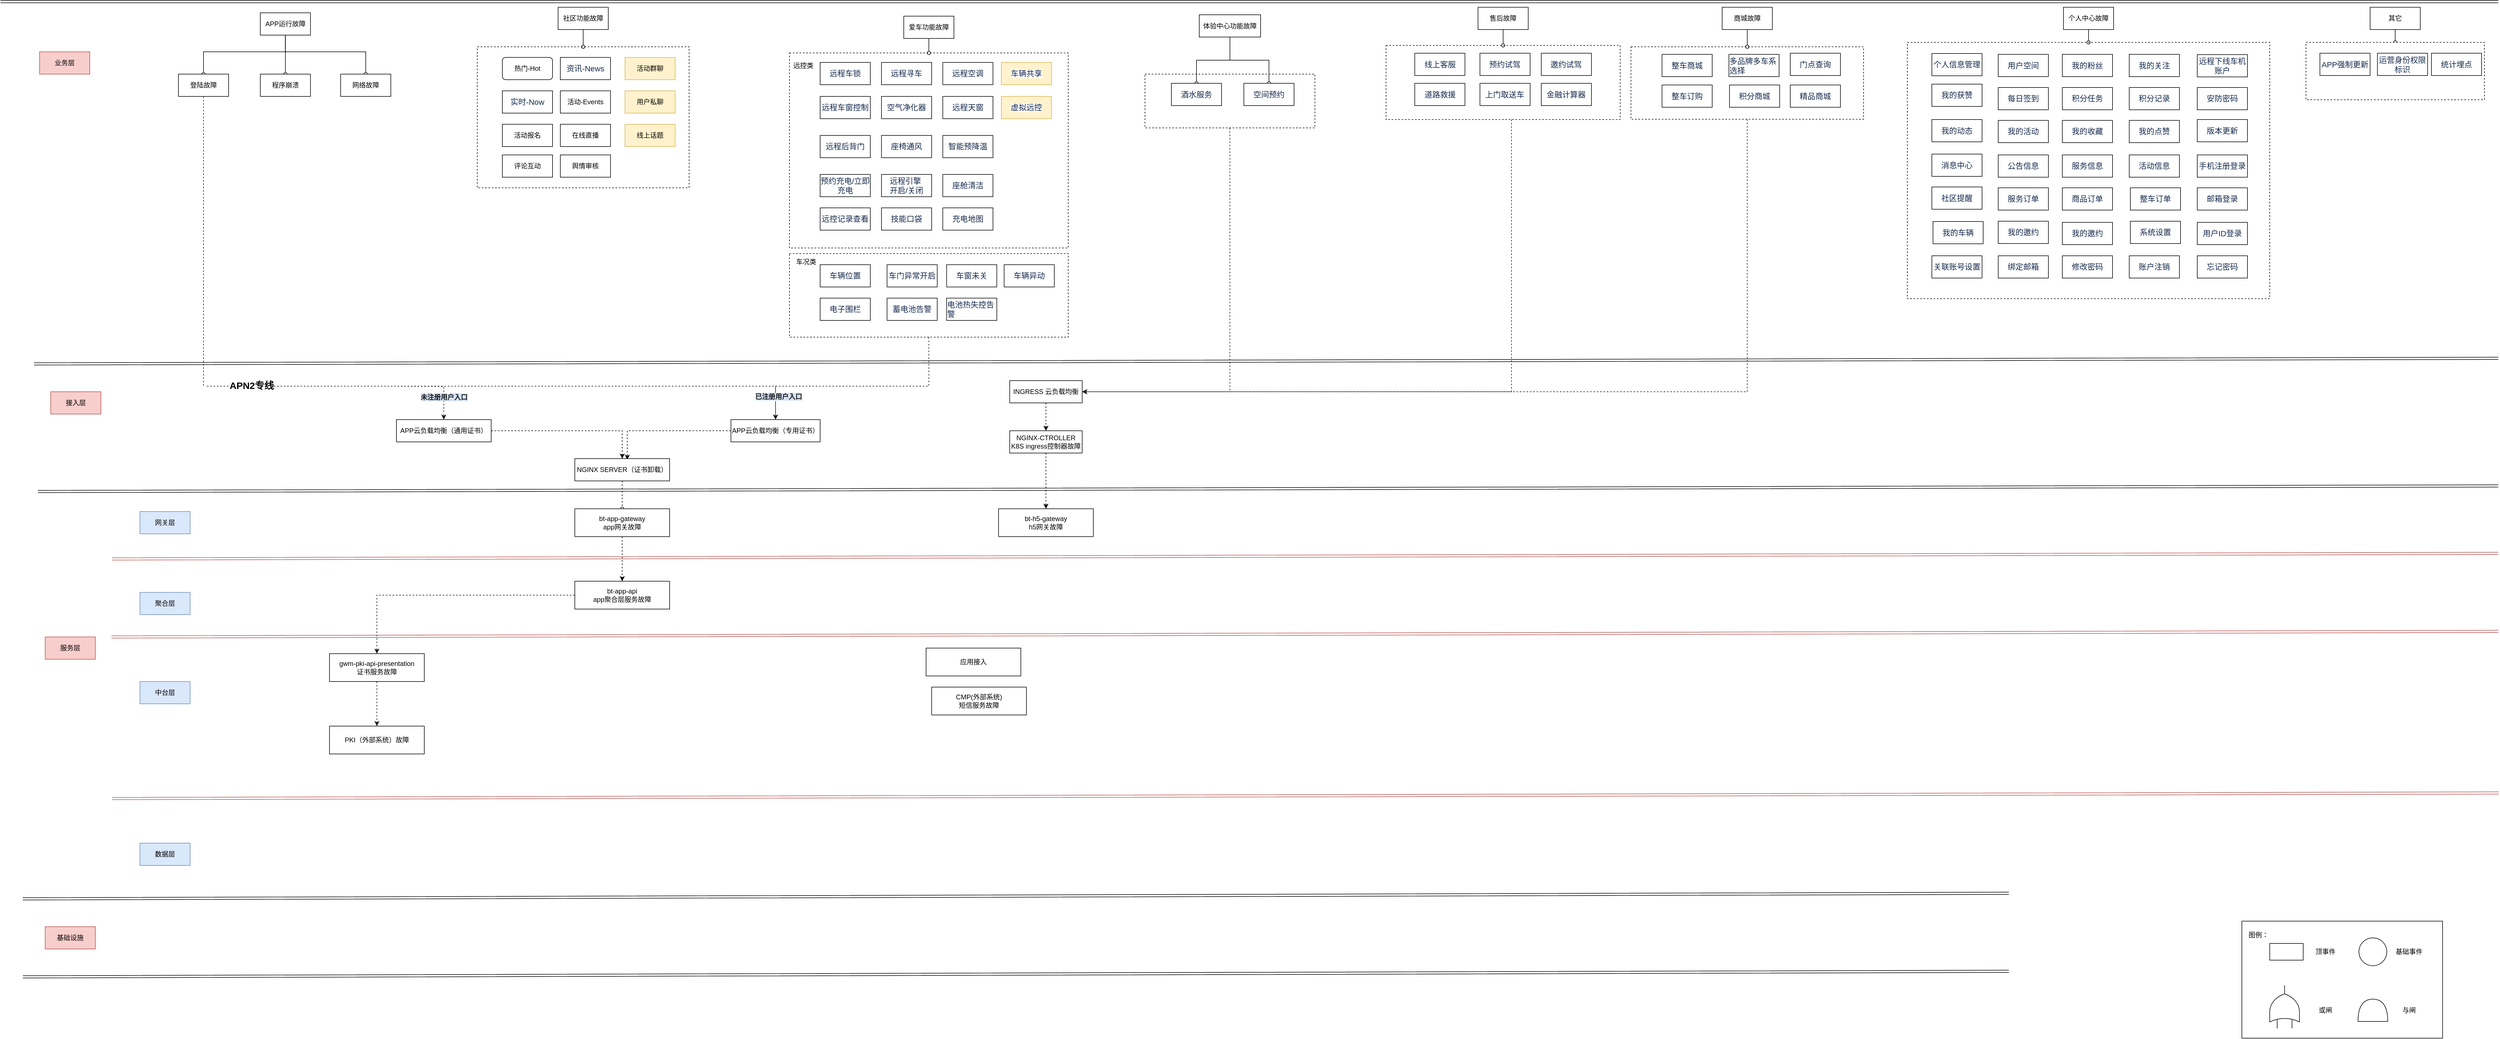 <mxfile version="15.5.9" type="github">
  <diagram name="Page-1" id="b5b7bab2-c9e2-2cf4-8b2a-24fd1a2a6d21">
    <mxGraphModel dx="2389" dy="762" grid="1" gridSize="10" guides="1" tooltips="1" connect="1" arrows="1" fold="1" page="1" pageScale="1" pageWidth="827" pageHeight="1169" background="none" math="0" shadow="0">
      <root>
        <mxCell id="0" />
        <mxCell id="1" parent="0" />
        <mxCell id="6elNYPJr9ZTZkZdLtBfF-255" style="edgeStyle=orthogonalEdgeStyle;rounded=0;orthogonalLoop=1;jettySize=auto;html=1;dashed=1;fontColor=#1A1A1A;endArrow=classic;endFill=1;strokeColor=#1A1A1A;fillColor=#D4E1F5;" parent="1" source="6elNYPJr9ZTZkZdLtBfF-254" target="6elNYPJr9ZTZkZdLtBfF-184" edge="1">
          <mxGeometry relative="1" as="geometry">
            <Array as="points">
              <mxPoint x="1605" y="990" />
            </Array>
          </mxGeometry>
        </mxCell>
        <mxCell id="6elNYPJr9ZTZkZdLtBfF-254" value="" style="rounded=0;whiteSpace=wrap;html=1;dashed=1;align=left;" parent="1" vertex="1">
          <mxGeometry x="1452.63" y="420" width="304.74" height="96.5" as="geometry" />
        </mxCell>
        <mxCell id="6elNYPJr9ZTZkZdLtBfF-129" value="" style="rounded=0;whiteSpace=wrap;html=1;dashed=1;align=left;" parent="1" vertex="1">
          <mxGeometry x="2820" y="363" width="650" height="460" as="geometry" />
        </mxCell>
        <mxCell id="6elNYPJr9ZTZkZdLtBfF-257" style="edgeStyle=orthogonalEdgeStyle;rounded=0;orthogonalLoop=1;jettySize=auto;html=1;dashed=1;fontColor=#1A1A1A;endArrow=classic;endFill=1;strokeColor=#1A1A1A;fillColor=#D4E1F5;" parent="1" source="6elNYPJr9ZTZkZdLtBfF-127" target="6elNYPJr9ZTZkZdLtBfF-184" edge="1">
          <mxGeometry relative="1" as="geometry">
            <Array as="points">
              <mxPoint x="2533" y="990" />
            </Array>
          </mxGeometry>
        </mxCell>
        <mxCell id="6elNYPJr9ZTZkZdLtBfF-127" value="" style="rounded=0;whiteSpace=wrap;html=1;dashed=1;align=left;" parent="1" vertex="1">
          <mxGeometry x="2324.32" y="371" width="417.12" height="130" as="geometry" />
        </mxCell>
        <mxCell id="6elNYPJr9ZTZkZdLtBfF-256" style="edgeStyle=orthogonalEdgeStyle;rounded=0;orthogonalLoop=1;jettySize=auto;html=1;dashed=1;fontColor=#1A1A1A;endArrow=classic;endFill=1;strokeColor=#1A1A1A;fillColor=#D4E1F5;" parent="1" source="6elNYPJr9ZTZkZdLtBfF-116" target="6elNYPJr9ZTZkZdLtBfF-184" edge="1">
          <mxGeometry relative="1" as="geometry">
            <Array as="points">
              <mxPoint x="2110" y="990" />
            </Array>
          </mxGeometry>
        </mxCell>
        <mxCell id="6elNYPJr9ZTZkZdLtBfF-116" value="" style="rounded=0;whiteSpace=wrap;html=1;dashed=1;align=left;" parent="1" vertex="1">
          <mxGeometry x="1885" y="368.5" width="420" height="133" as="geometry" />
        </mxCell>
        <mxCell id="6elNYPJr9ZTZkZdLtBfF-263" style="edgeStyle=orthogonalEdgeStyle;rounded=0;orthogonalLoop=1;jettySize=auto;html=1;dashed=1;fontColor=#1A1A1A;endArrow=classic;endFill=1;strokeColor=#1A1A1A;strokeWidth=1;fillColor=#D4E1F5;" parent="1" source="6elNYPJr9ZTZkZdLtBfF-94" target="6elNYPJr9ZTZkZdLtBfF-181" edge="1">
          <mxGeometry relative="1" as="geometry">
            <Array as="points">
              <mxPoint x="1065" y="980" />
              <mxPoint x="790" y="980" />
            </Array>
          </mxGeometry>
        </mxCell>
        <mxCell id="6elNYPJr9ZTZkZdLtBfF-94" value="" style="rounded=0;whiteSpace=wrap;html=1;dashed=1;align=left;" parent="1" vertex="1">
          <mxGeometry x="815" y="742" width="500" height="150" as="geometry" />
        </mxCell>
        <mxCell id="6elNYPJr9ZTZkZdLtBfF-83" value="" style="rounded=0;whiteSpace=wrap;html=1;dashed=1;align=left;" parent="1" vertex="1">
          <mxGeometry x="815" y="382" width="500" height="350" as="geometry" />
        </mxCell>
        <mxCell id="6elNYPJr9ZTZkZdLtBfF-50" value="" style="rounded=0;whiteSpace=wrap;html=1;align=left;dashed=1;" parent="1" vertex="1">
          <mxGeometry x="255.01" y="371" width="380" height="253" as="geometry" />
        </mxCell>
        <mxCell id="6elNYPJr9ZTZkZdLtBfF-191" style="edgeStyle=orthogonalEdgeStyle;rounded=0;orthogonalLoop=1;jettySize=auto;html=1;endArrow=oval;endFill=0;" parent="1" source="6elNYPJr9ZTZkZdLtBfF-4" target="6elNYPJr9ZTZkZdLtBfF-35" edge="1">
          <mxGeometry relative="1" as="geometry" />
        </mxCell>
        <mxCell id="6elNYPJr9ZTZkZdLtBfF-192" style="edgeStyle=orthogonalEdgeStyle;rounded=0;orthogonalLoop=1;jettySize=auto;html=1;endArrow=oval;endFill=0;" parent="1" source="6elNYPJr9ZTZkZdLtBfF-4" target="6elNYPJr9ZTZkZdLtBfF-29" edge="1">
          <mxGeometry relative="1" as="geometry">
            <Array as="points">
              <mxPoint x="-89" y="380" />
              <mxPoint x="-236" y="380" />
            </Array>
          </mxGeometry>
        </mxCell>
        <mxCell id="6elNYPJr9ZTZkZdLtBfF-193" style="edgeStyle=orthogonalEdgeStyle;rounded=0;orthogonalLoop=1;jettySize=auto;html=1;endArrow=oval;endFill=0;" parent="1" source="6elNYPJr9ZTZkZdLtBfF-4" target="6elNYPJr9ZTZkZdLtBfF-134" edge="1">
          <mxGeometry relative="1" as="geometry">
            <Array as="points">
              <mxPoint x="-89" y="380" />
              <mxPoint x="55" y="380" />
            </Array>
          </mxGeometry>
        </mxCell>
        <mxCell id="6elNYPJr9ZTZkZdLtBfF-4" value="APP运行故障" style="rounded=0;whiteSpace=wrap;html=1;" parent="1" vertex="1">
          <mxGeometry x="-134.12" y="310" width="90" height="40" as="geometry" />
        </mxCell>
        <mxCell id="6elNYPJr9ZTZkZdLtBfF-29" value="登陆故障" style="rounded=0;whiteSpace=wrap;html=1;" parent="1" vertex="1">
          <mxGeometry x="-281" y="420" width="90" height="40" as="geometry" />
        </mxCell>
        <mxCell id="6elNYPJr9ZTZkZdLtBfF-188" style="edgeStyle=orthogonalEdgeStyle;rounded=0;orthogonalLoop=1;jettySize=auto;html=1;entryX=0.5;entryY=0;entryDx=0;entryDy=0;endArrow=oval;endFill=0;" parent="1" source="6elNYPJr9ZTZkZdLtBfF-30" target="6elNYPJr9ZTZkZdLtBfF-50" edge="1">
          <mxGeometry relative="1" as="geometry" />
        </mxCell>
        <mxCell id="6elNYPJr9ZTZkZdLtBfF-30" value="社区功能故障" style="rounded=0;whiteSpace=wrap;html=1;" parent="1" vertex="1">
          <mxGeometry x="400" y="300" width="90" height="40" as="geometry" />
        </mxCell>
        <mxCell id="6elNYPJr9ZTZkZdLtBfF-185" style="edgeStyle=orthogonalEdgeStyle;rounded=0;orthogonalLoop=1;jettySize=auto;html=1;endArrow=oval;endFill=0;" parent="1" source="6elNYPJr9ZTZkZdLtBfF-33" target="6elNYPJr9ZTZkZdLtBfF-58" edge="1">
          <mxGeometry relative="1" as="geometry" />
        </mxCell>
        <mxCell id="6elNYPJr9ZTZkZdLtBfF-186" style="edgeStyle=orthogonalEdgeStyle;rounded=0;orthogonalLoop=1;jettySize=auto;html=1;endArrow=oval;endFill=0;" parent="1" source="6elNYPJr9ZTZkZdLtBfF-33" target="6elNYPJr9ZTZkZdLtBfF-59" edge="1">
          <mxGeometry relative="1" as="geometry" />
        </mxCell>
        <mxCell id="6elNYPJr9ZTZkZdLtBfF-33" value="体验中心功能故障" style="rounded=0;whiteSpace=wrap;html=1;" parent="1" vertex="1">
          <mxGeometry x="1550" y="313.5" width="110" height="40" as="geometry" />
        </mxCell>
        <mxCell id="6elNYPJr9ZTZkZdLtBfF-35" value="程序崩溃" style="rounded=0;whiteSpace=wrap;html=1;" parent="1" vertex="1">
          <mxGeometry x="-134.12" y="420" width="90" height="40" as="geometry" />
        </mxCell>
        <mxCell id="6elNYPJr9ZTZkZdLtBfF-194" style="edgeStyle=orthogonalEdgeStyle;rounded=0;orthogonalLoop=1;jettySize=auto;html=1;endArrow=oval;endFill=0;" parent="1" source="6elNYPJr9ZTZkZdLtBfF-37" target="6elNYPJr9ZTZkZdLtBfF-83" edge="1">
          <mxGeometry relative="1" as="geometry" />
        </mxCell>
        <mxCell id="6elNYPJr9ZTZkZdLtBfF-37" value="爱车功能故障" style="rounded=0;whiteSpace=wrap;html=1;" parent="1" vertex="1">
          <mxGeometry x="1020" y="316" width="90" height="40" as="geometry" />
        </mxCell>
        <mxCell id="6elNYPJr9ZTZkZdLtBfF-38" value="&lt;div&gt;热门-Hot&lt;/div&gt;" style="rounded=1;whiteSpace=wrap;html=1;glass=0;" parent="1" vertex="1">
          <mxGeometry x="300.01" y="390" width="90" height="40" as="geometry" />
        </mxCell>
        <mxCell id="6elNYPJr9ZTZkZdLtBfF-39" value="&lt;span style=&quot;color: rgb(23 , 43 , 77) ; font-family: , &amp;#34;blinkmacsystemfont&amp;#34; , &amp;#34;segoe ui&amp;#34; , &amp;#34;roboto&amp;#34; , &amp;#34;oxygen&amp;#34; , &amp;#34;ubuntu&amp;#34; , &amp;#34;fira sans&amp;#34; , &amp;#34;droid sans&amp;#34; , &amp;#34;helvetica neue&amp;#34; , sans-serif ; font-size: 14px ; text-align: left ; background-color: rgb(255 , 255 , 255)&quot;&gt;资讯-News&lt;/span&gt;" style="rounded=0;whiteSpace=wrap;html=1;" parent="1" vertex="1">
          <mxGeometry x="404.01" y="390" width="90" height="40" as="geometry" />
        </mxCell>
        <mxCell id="6elNYPJr9ZTZkZdLtBfF-40" value="&lt;span style=&quot;color: rgb(23 , 43 , 77) ; font-family: , &amp;#34;blinkmacsystemfont&amp;#34; , &amp;#34;segoe ui&amp;#34; , &amp;#34;roboto&amp;#34; , &amp;#34;oxygen&amp;#34; , &amp;#34;ubuntu&amp;#34; , &amp;#34;fira sans&amp;#34; , &amp;#34;droid sans&amp;#34; , &amp;#34;helvetica neue&amp;#34; , sans-serif ; font-size: 14px ; text-align: left ; background-color: rgb(255 , 255 , 255)&quot;&gt;实时-Now&lt;/span&gt;" style="rounded=0;whiteSpace=wrap;html=1;" parent="1" vertex="1">
          <mxGeometry x="300.01" y="450" width="90" height="40" as="geometry" />
        </mxCell>
        <mxCell id="6elNYPJr9ZTZkZdLtBfF-41" value="&lt;div&gt;活动-Events&lt;/div&gt;" style="rounded=0;whiteSpace=wrap;html=1;" parent="1" vertex="1">
          <mxGeometry x="404.01" y="450" width="90" height="40" as="geometry" />
        </mxCell>
        <mxCell id="6elNYPJr9ZTZkZdLtBfF-42" value="活动报名&lt;span&gt; &lt;/span&gt;" style="rounded=0;whiteSpace=wrap;html=1;" parent="1" vertex="1">
          <mxGeometry x="300.01" y="510" width="90" height="40" as="geometry" />
        </mxCell>
        <mxCell id="6elNYPJr9ZTZkZdLtBfF-43" value="在线直播&lt;span&gt; &lt;/span&gt;" style="rounded=0;whiteSpace=wrap;html=1;" parent="1" vertex="1">
          <mxGeometry x="404.01" y="510" width="90" height="40" as="geometry" />
        </mxCell>
        <mxCell id="6elNYPJr9ZTZkZdLtBfF-44" value="活动群聊&lt;span&gt; &lt;/span&gt;" style="rounded=0;whiteSpace=wrap;html=1;fillColor=#fff2cc;strokeColor=#d6b656;" parent="1" vertex="1">
          <mxGeometry x="520.01" y="390" width="90" height="40" as="geometry" />
        </mxCell>
        <mxCell id="6elNYPJr9ZTZkZdLtBfF-45" value="&lt;div&gt;用户私聊&lt;/div&gt;" style="rounded=0;whiteSpace=wrap;html=1;fillColor=#fff2cc;strokeColor=#d6b656;" parent="1" vertex="1">
          <mxGeometry x="520.01" y="450" width="90" height="40" as="geometry" />
        </mxCell>
        <mxCell id="6elNYPJr9ZTZkZdLtBfF-46" value="线上话题" style="rounded=0;whiteSpace=wrap;html=1;fillColor=#fff2cc;strokeColor=#d6b656;" parent="1" vertex="1">
          <mxGeometry x="520.01" y="510" width="90" height="40" as="geometry" />
        </mxCell>
        <mxCell id="6elNYPJr9ZTZkZdLtBfF-47" value="评论互动" style="rounded=0;whiteSpace=wrap;html=1;" parent="1" vertex="1">
          <mxGeometry x="300.01" y="565" width="90" height="40" as="geometry" />
        </mxCell>
        <mxCell id="6elNYPJr9ZTZkZdLtBfF-48" value="舆情审核" style="rounded=0;whiteSpace=wrap;html=1;" parent="1" vertex="1">
          <mxGeometry x="404.01" y="565" width="90" height="40" as="geometry" />
        </mxCell>
        <mxCell id="6elNYPJr9ZTZkZdLtBfF-195" style="edgeStyle=orthogonalEdgeStyle;rounded=0;orthogonalLoop=1;jettySize=auto;html=1;entryX=0.5;entryY=0;entryDx=0;entryDy=0;endArrow=oval;endFill=0;" parent="1" source="6elNYPJr9ZTZkZdLtBfF-55" target="6elNYPJr9ZTZkZdLtBfF-116" edge="1">
          <mxGeometry relative="1" as="geometry" />
        </mxCell>
        <mxCell id="6elNYPJr9ZTZkZdLtBfF-55" value="售后故障" style="rounded=0;whiteSpace=wrap;html=1;" parent="1" vertex="1">
          <mxGeometry x="2050" y="300" width="90" height="40" as="geometry" />
        </mxCell>
        <mxCell id="6elNYPJr9ZTZkZdLtBfF-196" style="edgeStyle=orthogonalEdgeStyle;rounded=0;orthogonalLoop=1;jettySize=auto;html=1;entryX=0.5;entryY=0;entryDx=0;entryDy=0;endArrow=oval;endFill=0;" parent="1" source="6elNYPJr9ZTZkZdLtBfF-56" target="6elNYPJr9ZTZkZdLtBfF-127" edge="1">
          <mxGeometry relative="1" as="geometry" />
        </mxCell>
        <mxCell id="6elNYPJr9ZTZkZdLtBfF-56" value="商城故障" style="rounded=0;whiteSpace=wrap;html=1;" parent="1" vertex="1">
          <mxGeometry x="2487.88" y="300" width="90" height="40" as="geometry" />
        </mxCell>
        <mxCell id="6elNYPJr9ZTZkZdLtBfF-197" style="edgeStyle=orthogonalEdgeStyle;rounded=0;orthogonalLoop=1;jettySize=auto;html=1;endArrow=oval;endFill=0;" parent="1" source="6elNYPJr9ZTZkZdLtBfF-57" target="6elNYPJr9ZTZkZdLtBfF-129" edge="1">
          <mxGeometry relative="1" as="geometry" />
        </mxCell>
        <mxCell id="6elNYPJr9ZTZkZdLtBfF-57" value="个人中心故障" style="rounded=0;whiteSpace=wrap;html=1;" parent="1" vertex="1">
          <mxGeometry x="3100" y="300" width="90" height="40" as="geometry" />
        </mxCell>
        <mxCell id="6elNYPJr9ZTZkZdLtBfF-58" value="&lt;span style=&quot;color: rgb(23 , 43 , 77) ; font-family: , &amp;#34;blinkmacsystemfont&amp;#34; , &amp;#34;segoe ui&amp;#34; , &amp;#34;roboto&amp;#34; , &amp;#34;oxygen&amp;#34; , &amp;#34;ubuntu&amp;#34; , &amp;#34;fira sans&amp;#34; , &amp;#34;droid sans&amp;#34; , &amp;#34;helvetica neue&amp;#34; , sans-serif ; font-size: 14px ; text-align: left ; background-color: rgb(255 , 255 , 255)&quot;&gt;酒水服务&lt;/span&gt;" style="rounded=0;whiteSpace=wrap;html=1;" parent="1" vertex="1">
          <mxGeometry x="1500" y="436.5" width="90" height="40" as="geometry" />
        </mxCell>
        <mxCell id="6elNYPJr9ZTZkZdLtBfF-59" value="&lt;div style=&quot;text-align: left&quot;&gt;&lt;font color=&quot;#172b4d&quot;&gt;&lt;span style=&quot;font-size: 14px ; background-color: rgb(255 , 255 , 255)&quot;&gt;空间预约&lt;/span&gt;&lt;/font&gt;&lt;/div&gt;" style="rounded=0;whiteSpace=wrap;html=1;" parent="1" vertex="1">
          <mxGeometry x="1630" y="436.5" width="90" height="40" as="geometry" />
        </mxCell>
        <mxCell id="6elNYPJr9ZTZkZdLtBfF-63" value="&lt;span style=&quot;color: rgb(23 , 43 , 77) ; font-family: , &amp;#34;blinkmacsystemfont&amp;#34; , &amp;#34;segoe ui&amp;#34; , &amp;#34;roboto&amp;#34; , &amp;#34;oxygen&amp;#34; , &amp;#34;ubuntu&amp;#34; , &amp;#34;fira sans&amp;#34; , &amp;#34;droid sans&amp;#34; , &amp;#34;helvetica neue&amp;#34; , sans-serif ; font-size: 14px ; text-align: left ; background-color: rgb(255 , 255 , 255)&quot;&gt;远程车锁&lt;/span&gt;" style="rounded=0;whiteSpace=wrap;html=1;" parent="1" vertex="1">
          <mxGeometry x="870" y="399" width="90" height="40" as="geometry" />
        </mxCell>
        <mxCell id="6elNYPJr9ZTZkZdLtBfF-64" value="&lt;span style=&quot;color: rgb(23 , 43 , 77) ; font-family: , &amp;#34;blinkmacsystemfont&amp;#34; , &amp;#34;segoe ui&amp;#34; , &amp;#34;roboto&amp;#34; , &amp;#34;oxygen&amp;#34; , &amp;#34;ubuntu&amp;#34; , &amp;#34;fira sans&amp;#34; , &amp;#34;droid sans&amp;#34; , &amp;#34;helvetica neue&amp;#34; , sans-serif ; font-size: 14px ; text-align: left ; background-color: rgb(255 , 255 , 255)&quot;&gt;远程寻车&lt;/span&gt;" style="rounded=0;whiteSpace=wrap;html=1;" parent="1" vertex="1">
          <mxGeometry x="980" y="399" width="90" height="40" as="geometry" />
        </mxCell>
        <mxCell id="6elNYPJr9ZTZkZdLtBfF-65" value="&lt;span style=&quot;color: rgb(23 , 43 , 77) ; font-family: , &amp;#34;blinkmacsystemfont&amp;#34; , &amp;#34;segoe ui&amp;#34; , &amp;#34;roboto&amp;#34; , &amp;#34;oxygen&amp;#34; , &amp;#34;ubuntu&amp;#34; , &amp;#34;fira sans&amp;#34; , &amp;#34;droid sans&amp;#34; , &amp;#34;helvetica neue&amp;#34; , sans-serif ; font-size: 14px ; text-align: left ; background-color: rgb(255 , 255 , 255)&quot;&gt;远程空调&lt;/span&gt;" style="rounded=0;whiteSpace=wrap;html=1;" parent="1" vertex="1">
          <mxGeometry x="1090" y="399" width="90" height="40" as="geometry" />
        </mxCell>
        <mxCell id="6elNYPJr9ZTZkZdLtBfF-66" value="&lt;span style=&quot;color: rgb(23 , 43 , 77) ; font-family: , &amp;#34;blinkmacsystemfont&amp;#34; , &amp;#34;segoe ui&amp;#34; , &amp;#34;roboto&amp;#34; , &amp;#34;oxygen&amp;#34; , &amp;#34;ubuntu&amp;#34; , &amp;#34;fira sans&amp;#34; , &amp;#34;droid sans&amp;#34; , &amp;#34;helvetica neue&amp;#34; , sans-serif ; font-size: 14px ; text-align: left ; background-color: rgb(255 , 255 , 255)&quot;&gt;远程车窗控制&lt;/span&gt;" style="rounded=0;whiteSpace=wrap;html=1;" parent="1" vertex="1">
          <mxGeometry x="870" y="460" width="90" height="40" as="geometry" />
        </mxCell>
        <mxCell id="6elNYPJr9ZTZkZdLtBfF-67" value="&lt;div style=&quot;text-align: left&quot;&gt;&lt;font color=&quot;#172b4d&quot;&gt;&lt;span style=&quot;font-size: 14px ; background-color: rgb(255 , 255 , 255)&quot;&gt;空气净化器&lt;/span&gt;&lt;/font&gt;&lt;/div&gt;" style="rounded=0;whiteSpace=wrap;html=1;" parent="1" vertex="1">
          <mxGeometry x="980" y="460" width="90" height="40" as="geometry" />
        </mxCell>
        <mxCell id="6elNYPJr9ZTZkZdLtBfF-68" value="&lt;div style=&quot;text-align: left&quot;&gt;&lt;font color=&quot;#172b4d&quot;&gt;&lt;span style=&quot;font-size: 14px ; background-color: rgb(255 , 255 , 255)&quot;&gt;远程天窗&lt;/span&gt;&lt;/font&gt;&lt;/div&gt;" style="rounded=0;whiteSpace=wrap;html=1;" parent="1" vertex="1">
          <mxGeometry x="1090" y="460" width="90" height="40" as="geometry" />
        </mxCell>
        <mxCell id="6elNYPJr9ZTZkZdLtBfF-69" value="&lt;span style=&quot;color: rgb(23 , 43 , 77) ; font-family: , &amp;#34;blinkmacsystemfont&amp;#34; , &amp;#34;segoe ui&amp;#34; , &amp;#34;roboto&amp;#34; , &amp;#34;oxygen&amp;#34; , &amp;#34;ubuntu&amp;#34; , &amp;#34;fira sans&amp;#34; , &amp;#34;droid sans&amp;#34; , &amp;#34;helvetica neue&amp;#34; , sans-serif ; font-size: 14px ; text-align: left ; background-color: rgb(255 , 255 , 255)&quot;&gt;远程后背门&lt;/span&gt;" style="rounded=0;whiteSpace=wrap;html=1;" parent="1" vertex="1">
          <mxGeometry x="870" y="530" width="90" height="40" as="geometry" />
        </mxCell>
        <mxCell id="6elNYPJr9ZTZkZdLtBfF-70" value="&lt;span style=&quot;color: rgb(23 , 43 , 77) ; font-family: , &amp;#34;blinkmacsystemfont&amp;#34; , &amp;#34;segoe ui&amp;#34; , &amp;#34;roboto&amp;#34; , &amp;#34;oxygen&amp;#34; , &amp;#34;ubuntu&amp;#34; , &amp;#34;fira sans&amp;#34; , &amp;#34;droid sans&amp;#34; , &amp;#34;helvetica neue&amp;#34; , sans-serif ; font-size: 14px ; text-align: left ; background-color: rgb(255 , 255 , 255)&quot;&gt;座椅通风&lt;/span&gt;" style="rounded=0;whiteSpace=wrap;html=1;" parent="1" vertex="1">
          <mxGeometry x="980" y="530" width="90" height="40" as="geometry" />
        </mxCell>
        <mxCell id="6elNYPJr9ZTZkZdLtBfF-71" value="&lt;div style=&quot;text-align: left&quot;&gt;&lt;font color=&quot;#172b4d&quot;&gt;&lt;span style=&quot;font-size: 14px ; background-color: rgb(255 , 255 , 255)&quot;&gt;智能预降温&lt;/span&gt;&lt;/font&gt;&lt;/div&gt;" style="rounded=0;whiteSpace=wrap;html=1;" parent="1" vertex="1">
          <mxGeometry x="1090" y="530" width="90" height="40" as="geometry" />
        </mxCell>
        <mxCell id="6elNYPJr9ZTZkZdLtBfF-72" value="&lt;span style=&quot;color: rgb(23 , 43 , 77) ; font-family: , &amp;#34;blinkmacsystemfont&amp;#34; , &amp;#34;segoe ui&amp;#34; , &amp;#34;roboto&amp;#34; , &amp;#34;oxygen&amp;#34; , &amp;#34;ubuntu&amp;#34; , &amp;#34;fira sans&amp;#34; , &amp;#34;droid sans&amp;#34; , &amp;#34;helvetica neue&amp;#34; , sans-serif ; font-size: 14px ; text-align: left ; background-color: rgb(255 , 255 , 255)&quot;&gt;预约充电/立即充电&lt;/span&gt;" style="rounded=0;whiteSpace=wrap;html=1;" parent="1" vertex="1">
          <mxGeometry x="870" y="600" width="90" height="40" as="geometry" />
        </mxCell>
        <mxCell id="6elNYPJr9ZTZkZdLtBfF-73" value="&lt;div style=&quot;text-align: left&quot;&gt;&lt;font color=&quot;#172b4d&quot;&gt;&lt;span style=&quot;font-size: 14px ; background-color: rgb(255 , 255 , 255)&quot;&gt;远程引擎&lt;/span&gt;&lt;/font&gt;&lt;/div&gt;&lt;div style=&quot;text-align: left&quot;&gt;&lt;font color=&quot;#172b4d&quot;&gt;&lt;span style=&quot;font-size: 14px ; background-color: rgb(255 , 255 , 255)&quot;&gt;开启/关闭&lt;/span&gt;&lt;/font&gt;&lt;/div&gt;" style="rounded=0;whiteSpace=wrap;html=1;" parent="1" vertex="1">
          <mxGeometry x="980" y="600" width="90" height="40" as="geometry" />
        </mxCell>
        <mxCell id="6elNYPJr9ZTZkZdLtBfF-74" value="&lt;div style=&quot;text-align: left&quot;&gt;&lt;font color=&quot;#172b4d&quot;&gt;&lt;span style=&quot;font-size: 14px ; background-color: rgb(255 , 255 , 255)&quot;&gt;座舱清洁&lt;/span&gt;&lt;/font&gt;&lt;/div&gt;" style="rounded=0;whiteSpace=wrap;html=1;" parent="1" vertex="1">
          <mxGeometry x="1090" y="600" width="90" height="40" as="geometry" />
        </mxCell>
        <mxCell id="6elNYPJr9ZTZkZdLtBfF-75" value="&lt;div style=&quot;text-align: left&quot;&gt;&lt;font color=&quot;#172b4d&quot;&gt;&lt;span style=&quot;font-size: 14px ; background-color: rgb(255 , 255 , 255)&quot;&gt;远控记录查看&lt;/span&gt;&lt;/font&gt;&lt;/div&gt;" style="rounded=0;whiteSpace=wrap;html=1;" parent="1" vertex="1">
          <mxGeometry x="870" y="660" width="90" height="40" as="geometry" />
        </mxCell>
        <mxCell id="6elNYPJr9ZTZkZdLtBfF-76" value="&lt;div style=&quot;text-align: left&quot;&gt;&lt;font color=&quot;#172b4d&quot;&gt;&lt;span style=&quot;font-size: 14px ; background-color: rgb(255 , 255 , 255)&quot;&gt;技能口袋&lt;/span&gt;&lt;/font&gt;&lt;/div&gt;" style="rounded=0;whiteSpace=wrap;html=1;" parent="1" vertex="1">
          <mxGeometry x="980" y="660" width="90" height="40" as="geometry" />
        </mxCell>
        <mxCell id="6elNYPJr9ZTZkZdLtBfF-77" value="&lt;div style=&quot;text-align: left&quot;&gt;&lt;font color=&quot;#172b4d&quot;&gt;&lt;span style=&quot;font-size: 14px ; background-color: rgb(255 , 255 , 255)&quot;&gt;充电地图&lt;/span&gt;&lt;/font&gt;&lt;/div&gt;" style="rounded=0;whiteSpace=wrap;html=1;" parent="1" vertex="1">
          <mxGeometry x="1090" y="660" width="90" height="40" as="geometry" />
        </mxCell>
        <mxCell id="6elNYPJr9ZTZkZdLtBfF-78" value="&lt;div style=&quot;text-align: left&quot;&gt;&lt;font color=&quot;#172b4d&quot;&gt;&lt;span style=&quot;font-size: 14px ; background-color: rgb(255 , 255 , 255)&quot;&gt;车辆共享&lt;/span&gt;&lt;/font&gt;&lt;/div&gt;" style="rounded=0;whiteSpace=wrap;html=1;fillColor=#fff2cc;strokeColor=#d6b656;" parent="1" vertex="1">
          <mxGeometry x="1195" y="399" width="90" height="40" as="geometry" />
        </mxCell>
        <mxCell id="6elNYPJr9ZTZkZdLtBfF-79" value="&lt;div style=&quot;text-align: left&quot;&gt;&lt;font color=&quot;#172b4d&quot;&gt;&lt;span style=&quot;font-size: 14px ; background-color: rgb(255 , 255 , 255)&quot;&gt;虚拟远控&lt;/span&gt;&lt;/font&gt;&lt;/div&gt;" style="rounded=0;whiteSpace=wrap;html=1;fillColor=#fff2cc;strokeColor=#d6b656;" parent="1" vertex="1">
          <mxGeometry x="1195" y="460" width="90" height="40" as="geometry" />
        </mxCell>
        <mxCell id="6elNYPJr9ZTZkZdLtBfF-86" value="远控类" style="text;html=1;strokeColor=none;fillColor=none;align=center;verticalAlign=middle;whiteSpace=wrap;rounded=0;dashed=1;" parent="1" vertex="1">
          <mxGeometry x="810" y="390" width="60" height="30" as="geometry" />
        </mxCell>
        <mxCell id="6elNYPJr9ZTZkZdLtBfF-87" value="&lt;div style=&quot;text-align: left&quot;&gt;&lt;font color=&quot;#172b4d&quot;&gt;&lt;span style=&quot;font-size: 14px ; background-color: rgb(255 , 255 , 255)&quot;&gt;车辆位置&lt;/span&gt;&lt;/font&gt;&lt;/div&gt;" style="rounded=0;whiteSpace=wrap;html=1;" parent="1" vertex="1">
          <mxGeometry x="870" y="762" width="90" height="40" as="geometry" />
        </mxCell>
        <mxCell id="6elNYPJr9ZTZkZdLtBfF-88" value="&lt;div style=&quot;text-align: left&quot;&gt;&lt;font color=&quot;#172b4d&quot;&gt;&lt;span style=&quot;font-size: 14px ; background-color: rgb(255 , 255 , 255)&quot;&gt;电子围栏&lt;/span&gt;&lt;/font&gt;&lt;/div&gt;" style="rounded=0;whiteSpace=wrap;html=1;" parent="1" vertex="1">
          <mxGeometry x="870" y="822" width="90" height="40" as="geometry" />
        </mxCell>
        <mxCell id="6elNYPJr9ZTZkZdLtBfF-89" value="&lt;div style=&quot;text-align: left&quot;&gt;&lt;font color=&quot;#172b4d&quot;&gt;&lt;span style=&quot;font-size: 14px ; background-color: rgb(255 , 255 , 255)&quot;&gt;车门异常开启&lt;/span&gt;&lt;/font&gt;&lt;/div&gt;" style="rounded=0;whiteSpace=wrap;html=1;" parent="1" vertex="1">
          <mxGeometry x="990" y="762" width="90" height="40" as="geometry" />
        </mxCell>
        <mxCell id="6elNYPJr9ZTZkZdLtBfF-90" value="&lt;div style=&quot;text-align: left&quot;&gt;&lt;font color=&quot;#172b4d&quot;&gt;&lt;span style=&quot;font-size: 14px ; background-color: rgb(255 , 255 , 255)&quot;&gt;车辆异动&lt;/span&gt;&lt;/font&gt;&lt;/div&gt;" style="rounded=0;whiteSpace=wrap;html=1;" parent="1" vertex="1">
          <mxGeometry x="1200" y="762" width="90" height="40" as="geometry" />
        </mxCell>
        <mxCell id="6elNYPJr9ZTZkZdLtBfF-91" value="&lt;div style=&quot;text-align: left&quot;&gt;&lt;font color=&quot;#172b4d&quot;&gt;&lt;span style=&quot;font-size: 14px ; background-color: rgb(255 , 255 , 255)&quot;&gt;车窗未关&lt;/span&gt;&lt;/font&gt;&lt;/div&gt;" style="rounded=0;whiteSpace=wrap;html=1;" parent="1" vertex="1">
          <mxGeometry x="1096.87" y="762" width="90" height="40" as="geometry" />
        </mxCell>
        <mxCell id="6elNYPJr9ZTZkZdLtBfF-92" value="&lt;div style=&quot;text-align: left&quot;&gt;&lt;font color=&quot;#172b4d&quot;&gt;&lt;span style=&quot;font-size: 14px ; background-color: rgb(255 , 255 , 255)&quot;&gt;蓄电池告警&lt;/span&gt;&lt;/font&gt;&lt;/div&gt;" style="rounded=0;whiteSpace=wrap;html=1;" parent="1" vertex="1">
          <mxGeometry x="990" y="822" width="90" height="40" as="geometry" />
        </mxCell>
        <mxCell id="6elNYPJr9ZTZkZdLtBfF-93" value="&lt;div style=&quot;text-align: left&quot;&gt;&lt;font color=&quot;#172b4d&quot;&gt;&lt;span style=&quot;font-size: 14px ; background-color: rgb(255 , 255 , 255)&quot;&gt;电池热失控告警&lt;/span&gt;&lt;/font&gt;&lt;/div&gt;" style="rounded=0;whiteSpace=wrap;html=1;" parent="1" vertex="1">
          <mxGeometry x="1096.87" y="822" width="90" height="40" as="geometry" />
        </mxCell>
        <mxCell id="6elNYPJr9ZTZkZdLtBfF-95" value="车况类" style="text;html=1;strokeColor=none;fillColor=none;align=center;verticalAlign=middle;whiteSpace=wrap;rounded=0;dashed=1;" parent="1" vertex="1">
          <mxGeometry x="815" y="742" width="60" height="30" as="geometry" />
        </mxCell>
        <mxCell id="6elNYPJr9ZTZkZdLtBfF-97" value="" style="shape=link;html=1;rounded=0;endArrow=oval;endFill=0;" parent="1" edge="1">
          <mxGeometry width="100" relative="1" as="geometry">
            <mxPoint x="-540" y="940" as="sourcePoint" />
            <mxPoint x="3880" y="930" as="targetPoint" />
          </mxGeometry>
        </mxCell>
        <mxCell id="6elNYPJr9ZTZkZdLtBfF-98" value="" style="shape=link;html=1;rounded=0;endArrow=oval;endFill=0;" parent="1" edge="1">
          <mxGeometry width="100" relative="1" as="geometry">
            <mxPoint x="-560" y="1900" as="sourcePoint" />
            <mxPoint x="3002" y="1890" as="targetPoint" />
          </mxGeometry>
        </mxCell>
        <mxCell id="6elNYPJr9ZTZkZdLtBfF-99" value="服务层" style="rounded=0;whiteSpace=wrap;html=1;fillColor=#f8cecc;strokeColor=#b85450;" parent="1" vertex="1">
          <mxGeometry x="-520" y="1430" width="90" height="40" as="geometry" />
        </mxCell>
        <mxCell id="6elNYPJr9ZTZkZdLtBfF-100" value="" style="shape=link;html=1;rounded=0;endArrow=oval;endFill=0;" parent="1" edge="1">
          <mxGeometry width="100" relative="1" as="geometry">
            <mxPoint x="-560" y="2040" as="sourcePoint" />
            <mxPoint x="3002" y="2030" as="targetPoint" />
          </mxGeometry>
        </mxCell>
        <mxCell id="6elNYPJr9ZTZkZdLtBfF-103" value="业务层" style="rounded=0;whiteSpace=wrap;html=1;fillColor=#f8cecc;strokeColor=#b85450;" parent="1" vertex="1">
          <mxGeometry x="-530" y="380" width="90" height="40" as="geometry" />
        </mxCell>
        <mxCell id="6elNYPJr9ZTZkZdLtBfF-106" value="基础设施" style="rounded=0;whiteSpace=wrap;html=1;fillColor=#f8cecc;strokeColor=#b85450;" parent="1" vertex="1">
          <mxGeometry x="-520" y="1950" width="90" height="40" as="geometry" />
        </mxCell>
        <mxCell id="6elNYPJr9ZTZkZdLtBfF-107" value="" style="shape=link;html=1;rounded=0;endArrow=oval;endFill=0;" parent="1" edge="1">
          <mxGeometry width="100" relative="1" as="geometry">
            <mxPoint x="-600" y="290" as="sourcePoint" />
            <mxPoint x="3880" y="290" as="targetPoint" />
          </mxGeometry>
        </mxCell>
        <mxCell id="6elNYPJr9ZTZkZdLtBfF-110" value="&lt;div style=&quot;text-align: left&quot;&gt;&lt;font color=&quot;#172b4d&quot;&gt;&lt;span style=&quot;font-size: 14px ; background-color: rgb(255 , 255 , 255)&quot;&gt;线上客服&lt;/span&gt;&lt;/font&gt;&lt;/div&gt;" style="rounded=0;whiteSpace=wrap;html=1;" parent="1" vertex="1">
          <mxGeometry x="1936.55" y="382.5" width="90" height="40" as="geometry" />
        </mxCell>
        <mxCell id="6elNYPJr9ZTZkZdLtBfF-111" value="&lt;div style=&quot;text-align: left&quot;&gt;&lt;font color=&quot;#172b4d&quot;&gt;&lt;span style=&quot;font-size: 14px ; background-color: rgb(255 , 255 , 255)&quot;&gt;预约试驾&lt;/span&gt;&lt;/font&gt;&lt;/div&gt;" style="rounded=0;whiteSpace=wrap;html=1;" parent="1" vertex="1">
          <mxGeometry x="2053.43" y="382.5" width="90" height="40" as="geometry" />
        </mxCell>
        <mxCell id="6elNYPJr9ZTZkZdLtBfF-112" value="&lt;div style=&quot;text-align: left&quot;&gt;&lt;font color=&quot;#172b4d&quot;&gt;&lt;span style=&quot;font-size: 14px ; background-color: rgb(255 , 255 , 255)&quot;&gt;邀约试驾&lt;/span&gt;&lt;/font&gt;&lt;/div&gt;" style="rounded=0;whiteSpace=wrap;html=1;" parent="1" vertex="1">
          <mxGeometry x="2163.43" y="382.5" width="90" height="40" as="geometry" />
        </mxCell>
        <mxCell id="6elNYPJr9ZTZkZdLtBfF-113" value="&lt;div style=&quot;text-align: left&quot;&gt;&lt;font color=&quot;#172b4d&quot;&gt;&lt;span style=&quot;font-size: 14px ; background-color: rgb(255 , 255 , 255)&quot;&gt;道路救援&lt;/span&gt;&lt;/font&gt;&lt;/div&gt;" style="rounded=0;whiteSpace=wrap;html=1;" parent="1" vertex="1">
          <mxGeometry x="1936.55" y="436.5" width="90" height="40" as="geometry" />
        </mxCell>
        <mxCell id="6elNYPJr9ZTZkZdLtBfF-114" value="&lt;div style=&quot;text-align: left&quot;&gt;&lt;font color=&quot;#172b4d&quot;&gt;&lt;span style=&quot;font-size: 14px ; background-color: rgb(255 , 255 , 255)&quot;&gt;上门取送车&lt;/span&gt;&lt;/font&gt;&lt;/div&gt;" style="rounded=0;whiteSpace=wrap;html=1;" parent="1" vertex="1">
          <mxGeometry x="2053.43" y="436.5" width="90" height="40" as="geometry" />
        </mxCell>
        <mxCell id="6elNYPJr9ZTZkZdLtBfF-115" value="&lt;div style=&quot;text-align: left&quot;&gt;&lt;font color=&quot;#172b4d&quot;&gt;&lt;span style=&quot;font-size: 14px ; background-color: rgb(255 , 255 , 255)&quot;&gt;金融计算器&lt;/span&gt;&lt;/font&gt;&lt;/div&gt;" style="rounded=0;whiteSpace=wrap;html=1;" parent="1" vertex="1">
          <mxGeometry x="2163.43" y="436.5" width="90" height="40" as="geometry" />
        </mxCell>
        <mxCell id="6elNYPJr9ZTZkZdLtBfF-117" value="&lt;div style=&quot;text-align: left&quot;&gt;&lt;font color=&quot;#172b4d&quot;&gt;&lt;span style=&quot;font-size: 14px ; background-color: rgb(255 , 255 , 255)&quot;&gt;整车商城&lt;/span&gt;&lt;/font&gt;&lt;/div&gt;" style="rounded=0;whiteSpace=wrap;html=1;" parent="1" vertex="1">
          <mxGeometry x="2380" y="384.5" width="90" height="40" as="geometry" />
        </mxCell>
        <mxCell id="6elNYPJr9ZTZkZdLtBfF-122" value="&lt;div style=&quot;text-align: left&quot;&gt;&lt;font color=&quot;#172b4d&quot;&gt;&lt;span style=&quot;font-size: 14px ; background-color: rgb(255 , 255 , 255)&quot;&gt;多品牌多车系选择&lt;/span&gt;&lt;/font&gt;&lt;/div&gt;" style="rounded=0;whiteSpace=wrap;html=1;" parent="1" vertex="1">
          <mxGeometry x="2500" y="384.5" width="90" height="40" as="geometry" />
        </mxCell>
        <mxCell id="6elNYPJr9ZTZkZdLtBfF-123" value="&lt;div style=&quot;text-align: left&quot;&gt;&lt;font color=&quot;#172b4d&quot;&gt;&lt;span style=&quot;font-size: 14px ; background-color: rgb(255 , 255 , 255)&quot;&gt;门点查询&lt;/span&gt;&lt;/font&gt;&lt;/div&gt;" style="rounded=0;whiteSpace=wrap;html=1;" parent="1" vertex="1">
          <mxGeometry x="2610" y="382.5" width="90" height="40" as="geometry" />
        </mxCell>
        <mxCell id="6elNYPJr9ZTZkZdLtBfF-124" value="&lt;div style=&quot;text-align: left&quot;&gt;&lt;font color=&quot;#172b4d&quot;&gt;&lt;span style=&quot;font-size: 14px ; background-color: rgb(255 , 255 , 255)&quot;&gt;整车订购&lt;/span&gt;&lt;/font&gt;&lt;/div&gt;" style="rounded=0;whiteSpace=wrap;html=1;" parent="1" vertex="1">
          <mxGeometry x="2380" y="439.5" width="90" height="40" as="geometry" />
        </mxCell>
        <mxCell id="6elNYPJr9ZTZkZdLtBfF-125" value="&lt;div style=&quot;text-align: left&quot;&gt;&lt;font color=&quot;#172b4d&quot;&gt;&lt;span style=&quot;font-size: 14px ; background-color: rgb(255 , 255 , 255)&quot;&gt;积分商城&lt;/span&gt;&lt;/font&gt;&lt;/div&gt;" style="rounded=0;whiteSpace=wrap;html=1;" parent="1" vertex="1">
          <mxGeometry x="2501" y="439.5" width="90" height="40" as="geometry" />
        </mxCell>
        <mxCell id="6elNYPJr9ZTZkZdLtBfF-126" value="&lt;div style=&quot;text-align: left&quot;&gt;&lt;font color=&quot;#172b4d&quot;&gt;&lt;span style=&quot;font-size: 14px ; background-color: rgb(255 , 255 , 255)&quot;&gt;精品商城&lt;/span&gt;&lt;/font&gt;&lt;/div&gt;" style="rounded=0;whiteSpace=wrap;html=1;" parent="1" vertex="1">
          <mxGeometry x="2610" y="439.5" width="90" height="40" as="geometry" />
        </mxCell>
        <mxCell id="6elNYPJr9ZTZkZdLtBfF-198" style="edgeStyle=orthogonalEdgeStyle;rounded=0;orthogonalLoop=1;jettySize=auto;html=1;endArrow=oval;endFill=0;" parent="1" source="6elNYPJr9ZTZkZdLtBfF-128" target="6elNYPJr9ZTZkZdLtBfF-171" edge="1">
          <mxGeometry relative="1" as="geometry" />
        </mxCell>
        <mxCell id="6elNYPJr9ZTZkZdLtBfF-128" value="其它" style="rounded=0;whiteSpace=wrap;html=1;" parent="1" vertex="1">
          <mxGeometry x="3650" y="300" width="90" height="40" as="geometry" />
        </mxCell>
        <mxCell id="6elNYPJr9ZTZkZdLtBfF-130" value="&lt;div style=&quot;text-align: left&quot;&gt;&lt;font color=&quot;#172b4d&quot;&gt;&lt;span style=&quot;font-size: 14px ; background-color: rgb(255 , 255 , 255)&quot;&gt;个人信息管理&lt;/span&gt;&lt;/font&gt;&lt;/div&gt;" style="rounded=0;whiteSpace=wrap;html=1;" parent="1" vertex="1">
          <mxGeometry x="2864" y="383" width="90" height="40" as="geometry" />
        </mxCell>
        <mxCell id="6elNYPJr9ZTZkZdLtBfF-131" value="&lt;div style=&quot;text-align: left&quot;&gt;&lt;font color=&quot;#172b4d&quot;&gt;&lt;span style=&quot;font-size: 14px ; background-color: rgb(255 , 255 , 255)&quot;&gt;用户空间&lt;/span&gt;&lt;/font&gt;&lt;/div&gt;" style="rounded=0;whiteSpace=wrap;html=1;" parent="1" vertex="1">
          <mxGeometry x="2983" y="384.5" width="90" height="40" as="geometry" />
        </mxCell>
        <mxCell id="6elNYPJr9ZTZkZdLtBfF-132" value="&lt;div style=&quot;text-align: left&quot;&gt;&lt;font color=&quot;#172b4d&quot;&gt;&lt;span style=&quot;font-size: 14px ; background-color: rgb(255 , 255 , 255)&quot;&gt;我的粉丝&lt;/span&gt;&lt;/font&gt;&lt;/div&gt;" style="rounded=0;whiteSpace=wrap;html=1;" parent="1" vertex="1">
          <mxGeometry x="3098" y="384.5" width="90" height="40" as="geometry" />
        </mxCell>
        <mxCell id="6elNYPJr9ZTZkZdLtBfF-133" value="&lt;div style=&quot;text-align: left&quot;&gt;&lt;font color=&quot;#172b4d&quot;&gt;&lt;span style=&quot;font-size: 14px ; background-color: rgb(255 , 255 , 255)&quot;&gt;我的关注&lt;/span&gt;&lt;/font&gt;&lt;/div&gt;" style="rounded=0;whiteSpace=wrap;html=1;" parent="1" vertex="1">
          <mxGeometry x="3218" y="384.5" width="90" height="40" as="geometry" />
        </mxCell>
        <mxCell id="6elNYPJr9ZTZkZdLtBfF-134" value="网络故障" style="rounded=0;whiteSpace=wrap;html=1;" parent="1" vertex="1">
          <mxGeometry x="10" y="420" width="90" height="40" as="geometry" />
        </mxCell>
        <mxCell id="6elNYPJr9ZTZkZdLtBfF-137" value="&lt;div style=&quot;text-align: left&quot;&gt;&lt;font color=&quot;#172b4d&quot;&gt;&lt;span style=&quot;font-size: 14px ; background-color: rgb(255 , 255 , 255)&quot;&gt;我的获赞&lt;/span&gt;&lt;/font&gt;&lt;/div&gt;" style="rounded=0;whiteSpace=wrap;html=1;" parent="1" vertex="1">
          <mxGeometry x="2864" y="438" width="90" height="40" as="geometry" />
        </mxCell>
        <mxCell id="6elNYPJr9ZTZkZdLtBfF-138" value="&lt;div style=&quot;text-align: left&quot;&gt;&lt;font color=&quot;#172b4d&quot;&gt;&lt;span style=&quot;font-size: 14px ; background-color: rgb(255 , 255 , 255)&quot;&gt;每日签到&lt;/span&gt;&lt;/font&gt;&lt;/div&gt;" style="rounded=0;whiteSpace=wrap;html=1;" parent="1" vertex="1">
          <mxGeometry x="2983" y="444" width="90" height="40" as="geometry" />
        </mxCell>
        <mxCell id="6elNYPJr9ZTZkZdLtBfF-139" value="&lt;div style=&quot;text-align: left&quot;&gt;&lt;font color=&quot;#172b4d&quot;&gt;&lt;span style=&quot;font-size: 14px ; background-color: rgb(255 , 255 , 255)&quot;&gt;积分任务&lt;/span&gt;&lt;/font&gt;&lt;/div&gt;" style="rounded=0;whiteSpace=wrap;html=1;" parent="1" vertex="1">
          <mxGeometry x="3098" y="444" width="90" height="40" as="geometry" />
        </mxCell>
        <mxCell id="6elNYPJr9ZTZkZdLtBfF-140" value="&lt;div style=&quot;text-align: left&quot;&gt;&lt;font color=&quot;#172b4d&quot;&gt;&lt;span style=&quot;font-size: 14px ; background-color: rgb(255 , 255 , 255)&quot;&gt;积分记录&lt;/span&gt;&lt;/font&gt;&lt;/div&gt;" style="rounded=0;whiteSpace=wrap;html=1;" parent="1" vertex="1">
          <mxGeometry x="3218" y="444" width="90" height="40" as="geometry" />
        </mxCell>
        <mxCell id="6elNYPJr9ZTZkZdLtBfF-141" value="&lt;div style=&quot;text-align: left&quot;&gt;&lt;font color=&quot;#172b4d&quot;&gt;&lt;span style=&quot;font-size: 14px ; background-color: rgb(255 , 255 , 255)&quot;&gt;我的动态&lt;/span&gt;&lt;/font&gt;&lt;/div&gt;" style="rounded=0;whiteSpace=wrap;html=1;" parent="1" vertex="1">
          <mxGeometry x="2864" y="501.5" width="90" height="40" as="geometry" />
        </mxCell>
        <mxCell id="6elNYPJr9ZTZkZdLtBfF-142" value="&lt;div style=&quot;text-align: left&quot;&gt;&lt;font color=&quot;#172b4d&quot;&gt;&lt;span style=&quot;font-size: 14px ; background-color: rgb(255 , 255 , 255)&quot;&gt;我的活动&lt;/span&gt;&lt;/font&gt;&lt;/div&gt;" style="rounded=0;whiteSpace=wrap;html=1;" parent="1" vertex="1">
          <mxGeometry x="2983" y="503" width="90" height="40" as="geometry" />
        </mxCell>
        <mxCell id="6elNYPJr9ZTZkZdLtBfF-143" value="&lt;div style=&quot;text-align: left&quot;&gt;&lt;font color=&quot;#172b4d&quot;&gt;&lt;span style=&quot;font-size: 14px ; background-color: rgb(255 , 255 , 255)&quot;&gt;我的收藏&lt;/span&gt;&lt;/font&gt;&lt;/div&gt;" style="rounded=0;whiteSpace=wrap;html=1;" parent="1" vertex="1">
          <mxGeometry x="3098" y="503" width="90" height="40" as="geometry" />
        </mxCell>
        <mxCell id="6elNYPJr9ZTZkZdLtBfF-144" value="&lt;div style=&quot;text-align: left&quot;&gt;&lt;font color=&quot;#172b4d&quot;&gt;&lt;span style=&quot;font-size: 14px ; background-color: rgb(255 , 255 , 255)&quot;&gt;我的点赞&lt;/span&gt;&lt;/font&gt;&lt;/div&gt;" style="rounded=0;whiteSpace=wrap;html=1;" parent="1" vertex="1">
          <mxGeometry x="3218" y="503" width="90" height="40" as="geometry" />
        </mxCell>
        <mxCell id="6elNYPJr9ZTZkZdLtBfF-145" value="&lt;div style=&quot;text-align: left&quot;&gt;&lt;font color=&quot;#172b4d&quot;&gt;&lt;span style=&quot;font-size: 14px ; background-color: rgb(255 , 255 , 255)&quot;&gt;消息中心&lt;/span&gt;&lt;/font&gt;&lt;/div&gt;" style="rounded=0;whiteSpace=wrap;html=1;" parent="1" vertex="1">
          <mxGeometry x="2864" y="563.5" width="90" height="40" as="geometry" />
        </mxCell>
        <mxCell id="6elNYPJr9ZTZkZdLtBfF-146" value="&lt;div style=&quot;text-align: left&quot;&gt;&lt;font color=&quot;#172b4d&quot;&gt;&lt;span style=&quot;font-size: 14px ; background-color: rgb(255 , 255 , 255)&quot;&gt;公告信息&lt;/span&gt;&lt;/font&gt;&lt;/div&gt;" style="rounded=0;whiteSpace=wrap;html=1;" parent="1" vertex="1">
          <mxGeometry x="2983" y="565" width="90" height="40" as="geometry" />
        </mxCell>
        <mxCell id="6elNYPJr9ZTZkZdLtBfF-147" value="&lt;div style=&quot;text-align: left&quot;&gt;&lt;font color=&quot;#172b4d&quot;&gt;&lt;span style=&quot;font-size: 14px ; background-color: rgb(255 , 255 , 255)&quot;&gt;服务信息&lt;/span&gt;&lt;/font&gt;&lt;/div&gt;" style="rounded=0;whiteSpace=wrap;html=1;" parent="1" vertex="1">
          <mxGeometry x="3098" y="565" width="90" height="40" as="geometry" />
        </mxCell>
        <mxCell id="6elNYPJr9ZTZkZdLtBfF-148" value="&lt;div style=&quot;text-align: left&quot;&gt;&lt;font color=&quot;#172b4d&quot;&gt;&lt;span style=&quot;font-size: 14px ; background-color: rgb(255 , 255 , 255)&quot;&gt;活动信息&lt;/span&gt;&lt;/font&gt;&lt;/div&gt;" style="rounded=0;whiteSpace=wrap;html=1;" parent="1" vertex="1">
          <mxGeometry x="3218" y="565" width="90" height="40" as="geometry" />
        </mxCell>
        <mxCell id="6elNYPJr9ZTZkZdLtBfF-149" value="&lt;font color=&quot;#172b4d&quot;&gt;&lt;span style=&quot;font-size: 14px ; background-color: rgb(255 , 255 , 255)&quot;&gt;社区提醒&lt;/span&gt;&lt;/font&gt;" style="rounded=0;whiteSpace=wrap;html=1;" parent="1" vertex="1">
          <mxGeometry x="2864" y="622.5" width="90" height="40" as="geometry" />
        </mxCell>
        <mxCell id="6elNYPJr9ZTZkZdLtBfF-150" value="&lt;font color=&quot;#172b4d&quot;&gt;&lt;span style=&quot;font-size: 14px ; background-color: rgb(255 , 255 , 255)&quot;&gt;服务订单&lt;/span&gt;&lt;/font&gt;" style="rounded=0;whiteSpace=wrap;html=1;" parent="1" vertex="1">
          <mxGeometry x="2983" y="624" width="90" height="40" as="geometry" />
        </mxCell>
        <mxCell id="6elNYPJr9ZTZkZdLtBfF-151" value="&lt;font color=&quot;#172b4d&quot;&gt;&lt;span style=&quot;font-size: 14px ; background-color: rgb(255 , 255 , 255)&quot;&gt;商品订单&lt;/span&gt;&lt;/font&gt;" style="rounded=0;whiteSpace=wrap;html=1;" parent="1" vertex="1">
          <mxGeometry x="3098" y="624" width="90" height="40" as="geometry" />
        </mxCell>
        <mxCell id="6elNYPJr9ZTZkZdLtBfF-152" value="&lt;font color=&quot;#172b4d&quot;&gt;&lt;span style=&quot;font-size: 14px ; background-color: rgb(255 , 255 , 255)&quot;&gt;整车订单&lt;/span&gt;&lt;/font&gt;" style="rounded=0;whiteSpace=wrap;html=1;" parent="1" vertex="1">
          <mxGeometry x="3220" y="624" width="90" height="40" as="geometry" />
        </mxCell>
        <mxCell id="6elNYPJr9ZTZkZdLtBfF-154" value="&lt;font color=&quot;#172b4d&quot;&gt;&lt;span style=&quot;font-size: 14px ; background-color: rgb(255 , 255 , 255)&quot;&gt;我的车辆&lt;/span&gt;&lt;/font&gt;" style="rounded=0;whiteSpace=wrap;html=1;" parent="1" vertex="1">
          <mxGeometry x="2866" y="684.5" width="90" height="40" as="geometry" />
        </mxCell>
        <mxCell id="6elNYPJr9ZTZkZdLtBfF-155" value="&lt;font color=&quot;#172b4d&quot;&gt;&lt;span style=&quot;font-size: 14px ; background-color: rgb(255 , 255 , 255)&quot;&gt;我的邀约&lt;/span&gt;&lt;/font&gt;" style="rounded=0;whiteSpace=wrap;html=1;" parent="1" vertex="1">
          <mxGeometry x="2983" y="684" width="90" height="40" as="geometry" />
        </mxCell>
        <mxCell id="6elNYPJr9ZTZkZdLtBfF-156" value="&lt;font color=&quot;#172b4d&quot;&gt;&lt;span style=&quot;font-size: 14px ; background-color: rgb(255 , 255 , 255)&quot;&gt;我的邀约&lt;/span&gt;&lt;/font&gt;" style="rounded=0;whiteSpace=wrap;html=1;" parent="1" vertex="1">
          <mxGeometry x="3098" y="686" width="90" height="40" as="geometry" />
        </mxCell>
        <mxCell id="6elNYPJr9ZTZkZdLtBfF-157" value="&lt;font color=&quot;#172b4d&quot;&gt;&lt;span style=&quot;font-size: 14px ; background-color: rgb(255 , 255 , 255)&quot;&gt;系统设置&lt;/span&gt;&lt;/font&gt;" style="rounded=0;whiteSpace=wrap;html=1;" parent="1" vertex="1">
          <mxGeometry x="3220" y="684" width="90" height="40" as="geometry" />
        </mxCell>
        <mxCell id="6elNYPJr9ZTZkZdLtBfF-158" value="&lt;font color=&quot;#172b4d&quot;&gt;&lt;span style=&quot;font-size: 14px ; background-color: rgb(255 , 255 , 255)&quot;&gt;关联账号设置&lt;/span&gt;&lt;/font&gt;" style="rounded=0;whiteSpace=wrap;html=1;" parent="1" vertex="1">
          <mxGeometry x="2864" y="746" width="90" height="40" as="geometry" />
        </mxCell>
        <mxCell id="6elNYPJr9ZTZkZdLtBfF-159" value="&lt;font color=&quot;#172b4d&quot;&gt;&lt;span style=&quot;font-size: 14px ; background-color: rgb(255 , 255 , 255)&quot;&gt;绑定邮箱&lt;/span&gt;&lt;/font&gt;" style="rounded=0;whiteSpace=wrap;html=1;" parent="1" vertex="1">
          <mxGeometry x="2983" y="746" width="90" height="40" as="geometry" />
        </mxCell>
        <mxCell id="6elNYPJr9ZTZkZdLtBfF-161" value="&lt;font color=&quot;#172b4d&quot;&gt;&lt;span style=&quot;font-size: 14px ; background-color: rgb(255 , 255 , 255)&quot;&gt;修改密码&lt;/span&gt;&lt;/font&gt;" style="rounded=0;whiteSpace=wrap;html=1;" parent="1" vertex="1">
          <mxGeometry x="3098" y="746" width="90" height="40" as="geometry" />
        </mxCell>
        <mxCell id="6elNYPJr9ZTZkZdLtBfF-162" value="&lt;font color=&quot;#172b4d&quot;&gt;&lt;span style=&quot;font-size: 14px ; background-color: rgb(255 , 255 , 255)&quot;&gt;账户注销&lt;/span&gt;&lt;/font&gt;" style="rounded=0;whiteSpace=wrap;html=1;" parent="1" vertex="1">
          <mxGeometry x="3218" y="746" width="90" height="40" as="geometry" />
        </mxCell>
        <mxCell id="6elNYPJr9ZTZkZdLtBfF-163" value="&lt;font color=&quot;#172b4d&quot;&gt;&lt;span style=&quot;font-size: 14px ; background-color: rgb(255 , 255 , 255)&quot;&gt;远程下线车机账户&lt;/span&gt;&lt;/font&gt;" style="rounded=0;whiteSpace=wrap;html=1;" parent="1" vertex="1">
          <mxGeometry x="3340" y="385" width="90" height="40" as="geometry" />
        </mxCell>
        <mxCell id="6elNYPJr9ZTZkZdLtBfF-164" value="&lt;font color=&quot;#172b4d&quot;&gt;&lt;span style=&quot;font-size: 14px ; background-color: rgb(255 , 255 , 255)&quot;&gt;安防密码&lt;/span&gt;&lt;/font&gt;" style="rounded=0;whiteSpace=wrap;html=1;" parent="1" vertex="1">
          <mxGeometry x="3340" y="444" width="90" height="40" as="geometry" />
        </mxCell>
        <mxCell id="6elNYPJr9ZTZkZdLtBfF-165" value="&lt;font color=&quot;#172b4d&quot;&gt;&lt;span style=&quot;font-size: 14px ; background-color: rgb(255 , 255 , 255)&quot;&gt;版本更新&lt;/span&gt;&lt;/font&gt;" style="rounded=0;whiteSpace=wrap;html=1;" parent="1" vertex="1">
          <mxGeometry x="3340" y="501.5" width="90" height="40" as="geometry" />
        </mxCell>
        <mxCell id="6elNYPJr9ZTZkZdLtBfF-166" value="&lt;font color=&quot;#172b4d&quot;&gt;&lt;span style=&quot;font-size: 14px ; background-color: rgb(255 , 255 , 255)&quot;&gt;手机注册登录&lt;/span&gt;&lt;/font&gt;" style="rounded=0;whiteSpace=wrap;html=1;" parent="1" vertex="1">
          <mxGeometry x="3340" y="565" width="90" height="40" as="geometry" />
        </mxCell>
        <mxCell id="6elNYPJr9ZTZkZdLtBfF-167" value="&lt;font color=&quot;#172b4d&quot;&gt;&lt;span style=&quot;font-size: 14px ; background-color: rgb(255 , 255 , 255)&quot;&gt;邮箱登录&lt;/span&gt;&lt;/font&gt;" style="rounded=0;whiteSpace=wrap;html=1;" parent="1" vertex="1">
          <mxGeometry x="3340" y="624" width="90" height="40" as="geometry" />
        </mxCell>
        <mxCell id="6elNYPJr9ZTZkZdLtBfF-168" value="&lt;font color=&quot;#172b4d&quot;&gt;&lt;span style=&quot;font-size: 14px ; background-color: rgb(255 , 255 , 255)&quot;&gt;用户ID登录&lt;/span&gt;&lt;/font&gt;" style="rounded=0;whiteSpace=wrap;html=1;" parent="1" vertex="1">
          <mxGeometry x="3340" y="686" width="90" height="40" as="geometry" />
        </mxCell>
        <mxCell id="6elNYPJr9ZTZkZdLtBfF-169" value="&lt;font color=&quot;#172b4d&quot;&gt;&lt;span style=&quot;font-size: 14px ; background-color: rgb(255 , 255 , 255)&quot;&gt;忘记密码&lt;/span&gt;&lt;/font&gt;" style="rounded=0;whiteSpace=wrap;html=1;" parent="1" vertex="1">
          <mxGeometry x="3340" y="746" width="90" height="40" as="geometry" />
        </mxCell>
        <mxCell id="6elNYPJr9ZTZkZdLtBfF-171" value="" style="rounded=0;whiteSpace=wrap;html=1;dashed=1;align=left;" parent="1" vertex="1">
          <mxGeometry x="3535" y="363" width="320" height="103" as="geometry" />
        </mxCell>
        <mxCell id="6elNYPJr9ZTZkZdLtBfF-172" value="&lt;font color=&quot;#172b4d&quot;&gt;&lt;span style=&quot;font-size: 14px ; background-color: rgb(255 , 255 , 255)&quot;&gt;APP强制更新&lt;/span&gt;&lt;/font&gt;" style="rounded=0;whiteSpace=wrap;html=1;" parent="1" vertex="1">
          <mxGeometry x="3560" y="382.5" width="90" height="40" as="geometry" />
        </mxCell>
        <mxCell id="6elNYPJr9ZTZkZdLtBfF-173" value="&lt;font color=&quot;#172b4d&quot;&gt;&lt;span style=&quot;font-size: 14px ; background-color: rgb(255 , 255 , 255)&quot;&gt;运营身份权限标识&lt;/span&gt;&lt;/font&gt;" style="rounded=0;whiteSpace=wrap;html=1;" parent="1" vertex="1">
          <mxGeometry x="3663.13" y="382.5" width="90" height="40" as="geometry" />
        </mxCell>
        <mxCell id="6elNYPJr9ZTZkZdLtBfF-174" value="&lt;font color=&quot;#172b4d&quot;&gt;&lt;span style=&quot;font-size: 14px ; background-color: rgb(255 , 255 , 255)&quot;&gt;统计埋点&lt;/span&gt;&lt;/font&gt;" style="rounded=0;whiteSpace=wrap;html=1;" parent="1" vertex="1">
          <mxGeometry x="3760" y="382.5" width="90" height="40" as="geometry" />
        </mxCell>
        <mxCell id="6elNYPJr9ZTZkZdLtBfF-205" style="edgeStyle=orthogonalEdgeStyle;rounded=0;orthogonalLoop=1;jettySize=auto;html=1;dashed=1;endArrow=classic;endFill=1;entryX=0.553;entryY=0.05;entryDx=0;entryDy=0;entryPerimeter=0;" parent="1" source="6elNYPJr9ZTZkZdLtBfF-181" target="6elNYPJr9ZTZkZdLtBfF-203" edge="1">
          <mxGeometry relative="1" as="geometry">
            <mxPoint x="520" y="1140" as="targetPoint" />
          </mxGeometry>
        </mxCell>
        <mxCell id="6elNYPJr9ZTZkZdLtBfF-181" value="APP云负载均衡（专用证书）" style="rounded=0;whiteSpace=wrap;html=1;" parent="1" vertex="1">
          <mxGeometry x="710" y="1040" width="160" height="40" as="geometry" />
        </mxCell>
        <mxCell id="6elNYPJr9ZTZkZdLtBfF-182" value="接入层" style="rounded=0;whiteSpace=wrap;html=1;fillColor=#f8cecc;strokeColor=#b85450;" parent="1" vertex="1">
          <mxGeometry x="-510" y="990" width="90" height="40" as="geometry" />
        </mxCell>
        <mxCell id="6elNYPJr9ZTZkZdLtBfF-204" style="edgeStyle=orthogonalEdgeStyle;rounded=0;orthogonalLoop=1;jettySize=auto;html=1;dashed=1;endArrow=classic;endFill=1;" parent="1" source="6elNYPJr9ZTZkZdLtBfF-183" target="6elNYPJr9ZTZkZdLtBfF-203" edge="1">
          <mxGeometry relative="1" as="geometry" />
        </mxCell>
        <mxCell id="6elNYPJr9ZTZkZdLtBfF-183" value="APP云负载均衡（通用证书）" style="rounded=0;whiteSpace=wrap;html=1;" parent="1" vertex="1">
          <mxGeometry x="110" y="1040" width="170" height="40" as="geometry" />
        </mxCell>
        <mxCell id="6elNYPJr9ZTZkZdLtBfF-221" style="edgeStyle=orthogonalEdgeStyle;rounded=0;orthogonalLoop=1;jettySize=auto;html=1;dashed=1;fontColor=#1A1A1A;endArrow=classic;endFill=1;" parent="1" source="6elNYPJr9ZTZkZdLtBfF-184" target="6elNYPJr9ZTZkZdLtBfF-220" edge="1">
          <mxGeometry relative="1" as="geometry" />
        </mxCell>
        <mxCell id="6elNYPJr9ZTZkZdLtBfF-184" value="INGRESS 云负载均衡" style="rounded=0;whiteSpace=wrap;html=1;" parent="1" vertex="1">
          <mxGeometry x="1210" y="970" width="130" height="40" as="geometry" />
        </mxCell>
        <mxCell id="6elNYPJr9ZTZkZdLtBfF-207" style="edgeStyle=orthogonalEdgeStyle;rounded=0;orthogonalLoop=1;jettySize=auto;html=1;dashed=1;endArrow=oval;endFill=0;" parent="1" source="6elNYPJr9ZTZkZdLtBfF-203" target="6elNYPJr9ZTZkZdLtBfF-206" edge="1">
          <mxGeometry relative="1" as="geometry" />
        </mxCell>
        <mxCell id="6elNYPJr9ZTZkZdLtBfF-203" value="NGINX SERVER（证书卸载）" style="rounded=0;whiteSpace=wrap;html=1;" parent="1" vertex="1">
          <mxGeometry x="430" y="1110" width="170" height="40" as="geometry" />
        </mxCell>
        <mxCell id="6elNYPJr9ZTZkZdLtBfF-214" style="edgeStyle=orthogonalEdgeStyle;rounded=0;orthogonalLoop=1;jettySize=auto;html=1;dashed=1;fontColor=#1A1A1A;endArrow=classic;endFill=1;" parent="1" source="6elNYPJr9ZTZkZdLtBfF-206" target="6elNYPJr9ZTZkZdLtBfF-213" edge="1">
          <mxGeometry relative="1" as="geometry" />
        </mxCell>
        <mxCell id="6elNYPJr9ZTZkZdLtBfF-206" value="bt-app-gateway&lt;br&gt;app网关故障" style="rounded=0;whiteSpace=wrap;html=1;" parent="1" vertex="1">
          <mxGeometry x="430" y="1200" width="170" height="50" as="geometry" />
        </mxCell>
        <mxCell id="6elNYPJr9ZTZkZdLtBfF-247" style="edgeStyle=orthogonalEdgeStyle;rounded=0;orthogonalLoop=1;jettySize=auto;html=1;dashed=1;fontColor=#1A1A1A;endArrow=classic;endFill=1;strokeColor=#1A1A1A;fillColor=#D4E1F5;startArrow=none;" parent="1" target="6elNYPJr9ZTZkZdLtBfF-183" edge="1">
          <mxGeometry relative="1" as="geometry">
            <mxPoint x="100" y="980" as="sourcePoint" />
          </mxGeometry>
        </mxCell>
        <mxCell id="6elNYPJr9ZTZkZdLtBfF-249" style="edgeStyle=orthogonalEdgeStyle;rounded=0;orthogonalLoop=1;jettySize=auto;html=1;dashed=1;fontColor=#1A1A1A;endArrow=classic;endFill=1;strokeColor=#1A1A1A;fillColor=#D4E1F5;" parent="1" target="6elNYPJr9ZTZkZdLtBfF-181" edge="1">
          <mxGeometry relative="1" as="geometry">
            <mxPoint x="-230" y="980" as="sourcePoint" />
            <Array as="points">
              <mxPoint x="790" y="980" />
            </Array>
          </mxGeometry>
        </mxCell>
        <mxCell id="nJZEPm9KAdilQFLufLrE-2" value="APN2专线" style="edgeLabel;html=1;align=center;verticalAlign=middle;resizable=0;points=[];fontStyle=1;fontSize=17;" vertex="1" connectable="0" parent="6elNYPJr9ZTZkZdLtBfF-249">
          <mxGeometry x="-0.939" y="-4" relative="1" as="geometry">
            <mxPoint x="47" y="-4" as="offset" />
          </mxGeometry>
        </mxCell>
        <mxCell id="6elNYPJr9ZTZkZdLtBfF-253" style="edgeStyle=orthogonalEdgeStyle;rounded=0;orthogonalLoop=1;jettySize=auto;html=1;dashed=1;fontColor=#1A1A1A;endArrow=classic;endFill=1;strokeColor=#1A1A1A;fillColor=#D4E1F5;" parent="1" source="6elNYPJr9ZTZkZdLtBfF-213" target="6elNYPJr9ZTZkZdLtBfF-251" edge="1">
          <mxGeometry relative="1" as="geometry" />
        </mxCell>
        <mxCell id="6elNYPJr9ZTZkZdLtBfF-213" value="bt-app-api&lt;br&gt;app聚合层服务故障" style="rounded=0;whiteSpace=wrap;html=1;" parent="1" vertex="1">
          <mxGeometry x="430" y="1330" width="170" height="50" as="geometry" />
        </mxCell>
        <mxCell id="6elNYPJr9ZTZkZdLtBfF-215" value="聚合层" style="rounded=0;whiteSpace=wrap;html=1;fillColor=#dae8fc;strokeColor=#6c8ebf;" parent="1" vertex="1">
          <mxGeometry x="-350" y="1350" width="90" height="40" as="geometry" />
        </mxCell>
        <mxCell id="6elNYPJr9ZTZkZdLtBfF-216" value="网关层" style="rounded=0;whiteSpace=wrap;html=1;fillColor=#dae8fc;strokeColor=#6c8ebf;" parent="1" vertex="1">
          <mxGeometry x="-350" y="1205" width="90" height="40" as="geometry" />
        </mxCell>
        <mxCell id="6elNYPJr9ZTZkZdLtBfF-217" value="中台层" style="rounded=0;whiteSpace=wrap;html=1;fillColor=#dae8fc;strokeColor=#6c8ebf;" parent="1" vertex="1">
          <mxGeometry x="-350" y="1510" width="90" height="40" as="geometry" />
        </mxCell>
        <mxCell id="6elNYPJr9ZTZkZdLtBfF-219" value="" style="shape=link;html=1;rounded=0;endArrow=oval;endFill=0;" parent="1" edge="1">
          <mxGeometry width="100" relative="1" as="geometry">
            <mxPoint x="-533" y="1169" as="sourcePoint" />
            <mxPoint x="3880" y="1159" as="targetPoint" />
          </mxGeometry>
        </mxCell>
        <mxCell id="6elNYPJr9ZTZkZdLtBfF-223" style="edgeStyle=orthogonalEdgeStyle;rounded=0;orthogonalLoop=1;jettySize=auto;html=1;dashed=1;fontColor=#1A1A1A;endArrow=classic;endFill=1;" parent="1" source="6elNYPJr9ZTZkZdLtBfF-220" target="6elNYPJr9ZTZkZdLtBfF-222" edge="1">
          <mxGeometry relative="1" as="geometry" />
        </mxCell>
        <mxCell id="6elNYPJr9ZTZkZdLtBfF-220" value="NGINX-CTROLLER&lt;br&gt;K8S ingress控制器故障" style="rounded=0;whiteSpace=wrap;html=1;" parent="1" vertex="1">
          <mxGeometry x="1210" y="1060" width="130" height="40" as="geometry" />
        </mxCell>
        <mxCell id="6elNYPJr9ZTZkZdLtBfF-222" value="bt-h5-gateway&lt;br&gt;h5网关故障" style="rounded=0;whiteSpace=wrap;html=1;" parent="1" vertex="1">
          <mxGeometry x="1190" y="1200" width="170" height="50" as="geometry" />
        </mxCell>
        <mxCell id="6elNYPJr9ZTZkZdLtBfF-232" value="" style="shape=link;html=1;rounded=0;endArrow=oval;endFill=0;strokeColor=#b85450;fillColor=#f8cecc;" parent="1" edge="1">
          <mxGeometry width="100" relative="1" as="geometry">
            <mxPoint x="-400" y="1290" as="sourcePoint" />
            <mxPoint x="3880" y="1280" as="targetPoint" />
          </mxGeometry>
        </mxCell>
        <mxCell id="6elNYPJr9ZTZkZdLtBfF-233" value="" style="rounded=0;whiteSpace=wrap;html=1;align=left;" parent="1" vertex="1">
          <mxGeometry x="3420" y="1940" width="360" height="210" as="geometry" />
        </mxCell>
        <mxCell id="6elNYPJr9ZTZkZdLtBfF-234" value="或闸" style="text;html=1;strokeColor=none;fillColor=none;align=center;verticalAlign=middle;whiteSpace=wrap;rounded=0;" parent="1" vertex="1">
          <mxGeometry x="3540" y="2084.99" width="60" height="30" as="geometry" />
        </mxCell>
        <mxCell id="6elNYPJr9ZTZkZdLtBfF-235" value="" style="rounded=0;whiteSpace=wrap;html=1;align=left;" parent="1" vertex="1">
          <mxGeometry x="3470" y="1980" width="60" height="30" as="geometry" />
        </mxCell>
        <mxCell id="6elNYPJr9ZTZkZdLtBfF-236" value="顶事件" style="text;html=1;strokeColor=none;fillColor=none;align=center;verticalAlign=middle;whiteSpace=wrap;rounded=0;" parent="1" vertex="1">
          <mxGeometry x="3540" y="1980" width="60" height="30" as="geometry" />
        </mxCell>
        <mxCell id="6elNYPJr9ZTZkZdLtBfF-237" value="" style="verticalLabelPosition=bottom;shadow=0;dashed=0;align=center;html=1;verticalAlign=top;shape=mxgraph.electrical.logic_gates.logic_gate;operation=or;rotation=-90;" parent="1" vertex="1">
          <mxGeometry x="3457.89" y="2067.11" width="77.5" height="53.28" as="geometry" />
        </mxCell>
        <mxCell id="6elNYPJr9ZTZkZdLtBfF-238" value="" style="ellipse;whiteSpace=wrap;html=1;aspect=fixed;align=left;" parent="1" vertex="1">
          <mxGeometry x="3630" y="1970" width="50" height="50" as="geometry" />
        </mxCell>
        <mxCell id="6elNYPJr9ZTZkZdLtBfF-239" value="基础事件" style="text;html=1;strokeColor=none;fillColor=none;align=center;verticalAlign=middle;whiteSpace=wrap;rounded=0;" parent="1" vertex="1">
          <mxGeometry x="3690" y="1980" width="60" height="30" as="geometry" />
        </mxCell>
        <mxCell id="6elNYPJr9ZTZkZdLtBfF-240" value="" style="shape=or;whiteSpace=wrap;html=1;align=left;rotation=-90;" parent="1" vertex="1">
          <mxGeometry x="3635" y="2073.33" width="40" height="53.33" as="geometry" />
        </mxCell>
        <mxCell id="6elNYPJr9ZTZkZdLtBfF-241" value="与闸" style="text;html=1;strokeColor=none;fillColor=none;align=center;verticalAlign=middle;whiteSpace=wrap;rounded=0;" parent="1" vertex="1">
          <mxGeometry x="3690" y="2084.99" width="60" height="30" as="geometry" />
        </mxCell>
        <mxCell id="6elNYPJr9ZTZkZdLtBfF-242" value="图例：" style="text;html=1;strokeColor=none;fillColor=none;align=center;verticalAlign=middle;whiteSpace=wrap;rounded=0;" parent="1" vertex="1">
          <mxGeometry x="3420" y="1950" width="60" height="30" as="geometry" />
        </mxCell>
        <mxCell id="6elNYPJr9ZTZkZdLtBfF-243" value="" style="shape=link;html=1;rounded=0;endArrow=oval;endFill=0;strokeColor=#b85450;fillColor=#f8cecc;" parent="1" edge="1">
          <mxGeometry width="100" relative="1" as="geometry">
            <mxPoint x="-401" y="1430" as="sourcePoint" />
            <mxPoint x="3880" y="1420" as="targetPoint" />
          </mxGeometry>
        </mxCell>
        <mxCell id="6elNYPJr9ZTZkZdLtBfF-248" value="" style="edgeStyle=orthogonalEdgeStyle;rounded=0;orthogonalLoop=1;jettySize=auto;html=1;dashed=1;fontColor=#1A1A1A;endArrow=none;endFill=1;strokeColor=#1A1A1A;fillColor=#D4E1F5;exitX=0.5;exitY=1;exitDx=0;exitDy=0;" parent="1" source="6elNYPJr9ZTZkZdLtBfF-29" edge="1">
          <mxGeometry relative="1" as="geometry">
            <mxPoint x="-120" y="980" as="sourcePoint" />
            <mxPoint x="-236" y="980" as="targetPoint" />
          </mxGeometry>
        </mxCell>
        <mxCell id="6elNYPJr9ZTZkZdLtBfF-262" style="edgeStyle=orthogonalEdgeStyle;rounded=0;orthogonalLoop=1;jettySize=auto;html=1;dashed=1;fontColor=#1A1A1A;endArrow=classic;endFill=1;strokeColor=#1A1A1A;strokeWidth=1;fillColor=#D4E1F5;" parent="1" source="6elNYPJr9ZTZkZdLtBfF-251" target="6elNYPJr9ZTZkZdLtBfF-261" edge="1">
          <mxGeometry relative="1" as="geometry" />
        </mxCell>
        <mxCell id="6elNYPJr9ZTZkZdLtBfF-251" value="gwm-pki-api-presentation&lt;br&gt;证书服务故障" style="rounded=0;whiteSpace=wrap;html=1;" parent="1" vertex="1">
          <mxGeometry x="-10" y="1460" width="170" height="50" as="geometry" />
        </mxCell>
        <mxCell id="6elNYPJr9ZTZkZdLtBfF-261" value="PKI（外部系统）故障" style="rounded=0;whiteSpace=wrap;html=1;" parent="1" vertex="1">
          <mxGeometry x="-10" y="1590" width="170" height="50" as="geometry" />
        </mxCell>
        <mxCell id="6elNYPJr9ZTZkZdLtBfF-279" value="数据层" style="rounded=0;whiteSpace=wrap;html=1;fillColor=#dae8fc;strokeColor=#6c8ebf;" parent="1" vertex="1">
          <mxGeometry x="-350" y="1800" width="90" height="40" as="geometry" />
        </mxCell>
        <mxCell id="6elNYPJr9ZTZkZdLtBfF-280" value="" style="shape=link;html=1;rounded=0;endArrow=oval;endFill=0;strokeColor=#b85450;fillColor=#f8cecc;" parent="1" edge="1">
          <mxGeometry width="100" relative="1" as="geometry">
            <mxPoint x="-400" y="1720" as="sourcePoint" />
            <mxPoint x="3881" y="1710" as="targetPoint" />
          </mxGeometry>
        </mxCell>
        <mxCell id="nJZEPm9KAdilQFLufLrE-3" value="&lt;b style=&quot;background-color: rgb(212 , 225 , 245)&quot;&gt;未注册用户入口&lt;/b&gt;" style="text;html=1;align=center;verticalAlign=middle;resizable=0;points=[];autosize=1;strokeColor=none;fillColor=none;fontColor=#1A1A1A;" vertex="1" parent="1">
          <mxGeometry x="145" y="990" width="100" height="20" as="geometry" />
        </mxCell>
        <mxCell id="nJZEPm9KAdilQFLufLrE-4" value="&lt;b style=&quot;font-size: 12px ; background-color: rgb(212 , 225 , 245)&quot;&gt;已注册用户入口&lt;/b&gt;" style="edgeLabel;html=1;align=center;verticalAlign=middle;resizable=0;points=[];fontColor=#1A1A1A;" vertex="1" connectable="0" parent="1">
          <mxGeometry x="769.998" y="980" as="geometry">
            <mxPoint x="25" y="19" as="offset" />
          </mxGeometry>
        </mxCell>
        <mxCell id="nJZEPm9KAdilQFLufLrE-5" value="CMP(外部系统)&lt;br&gt;短信服务故障" style="rounded=0;whiteSpace=wrap;html=1;" vertex="1" parent="1">
          <mxGeometry x="1070" y="1520" width="170" height="50" as="geometry" />
        </mxCell>
        <mxCell id="nJZEPm9KAdilQFLufLrE-8" value="应用接入" style="rounded=0;whiteSpace=wrap;html=1;" vertex="1" parent="1">
          <mxGeometry x="1060" y="1450" width="170" height="50" as="geometry" />
        </mxCell>
      </root>
    </mxGraphModel>
  </diagram>
</mxfile>
